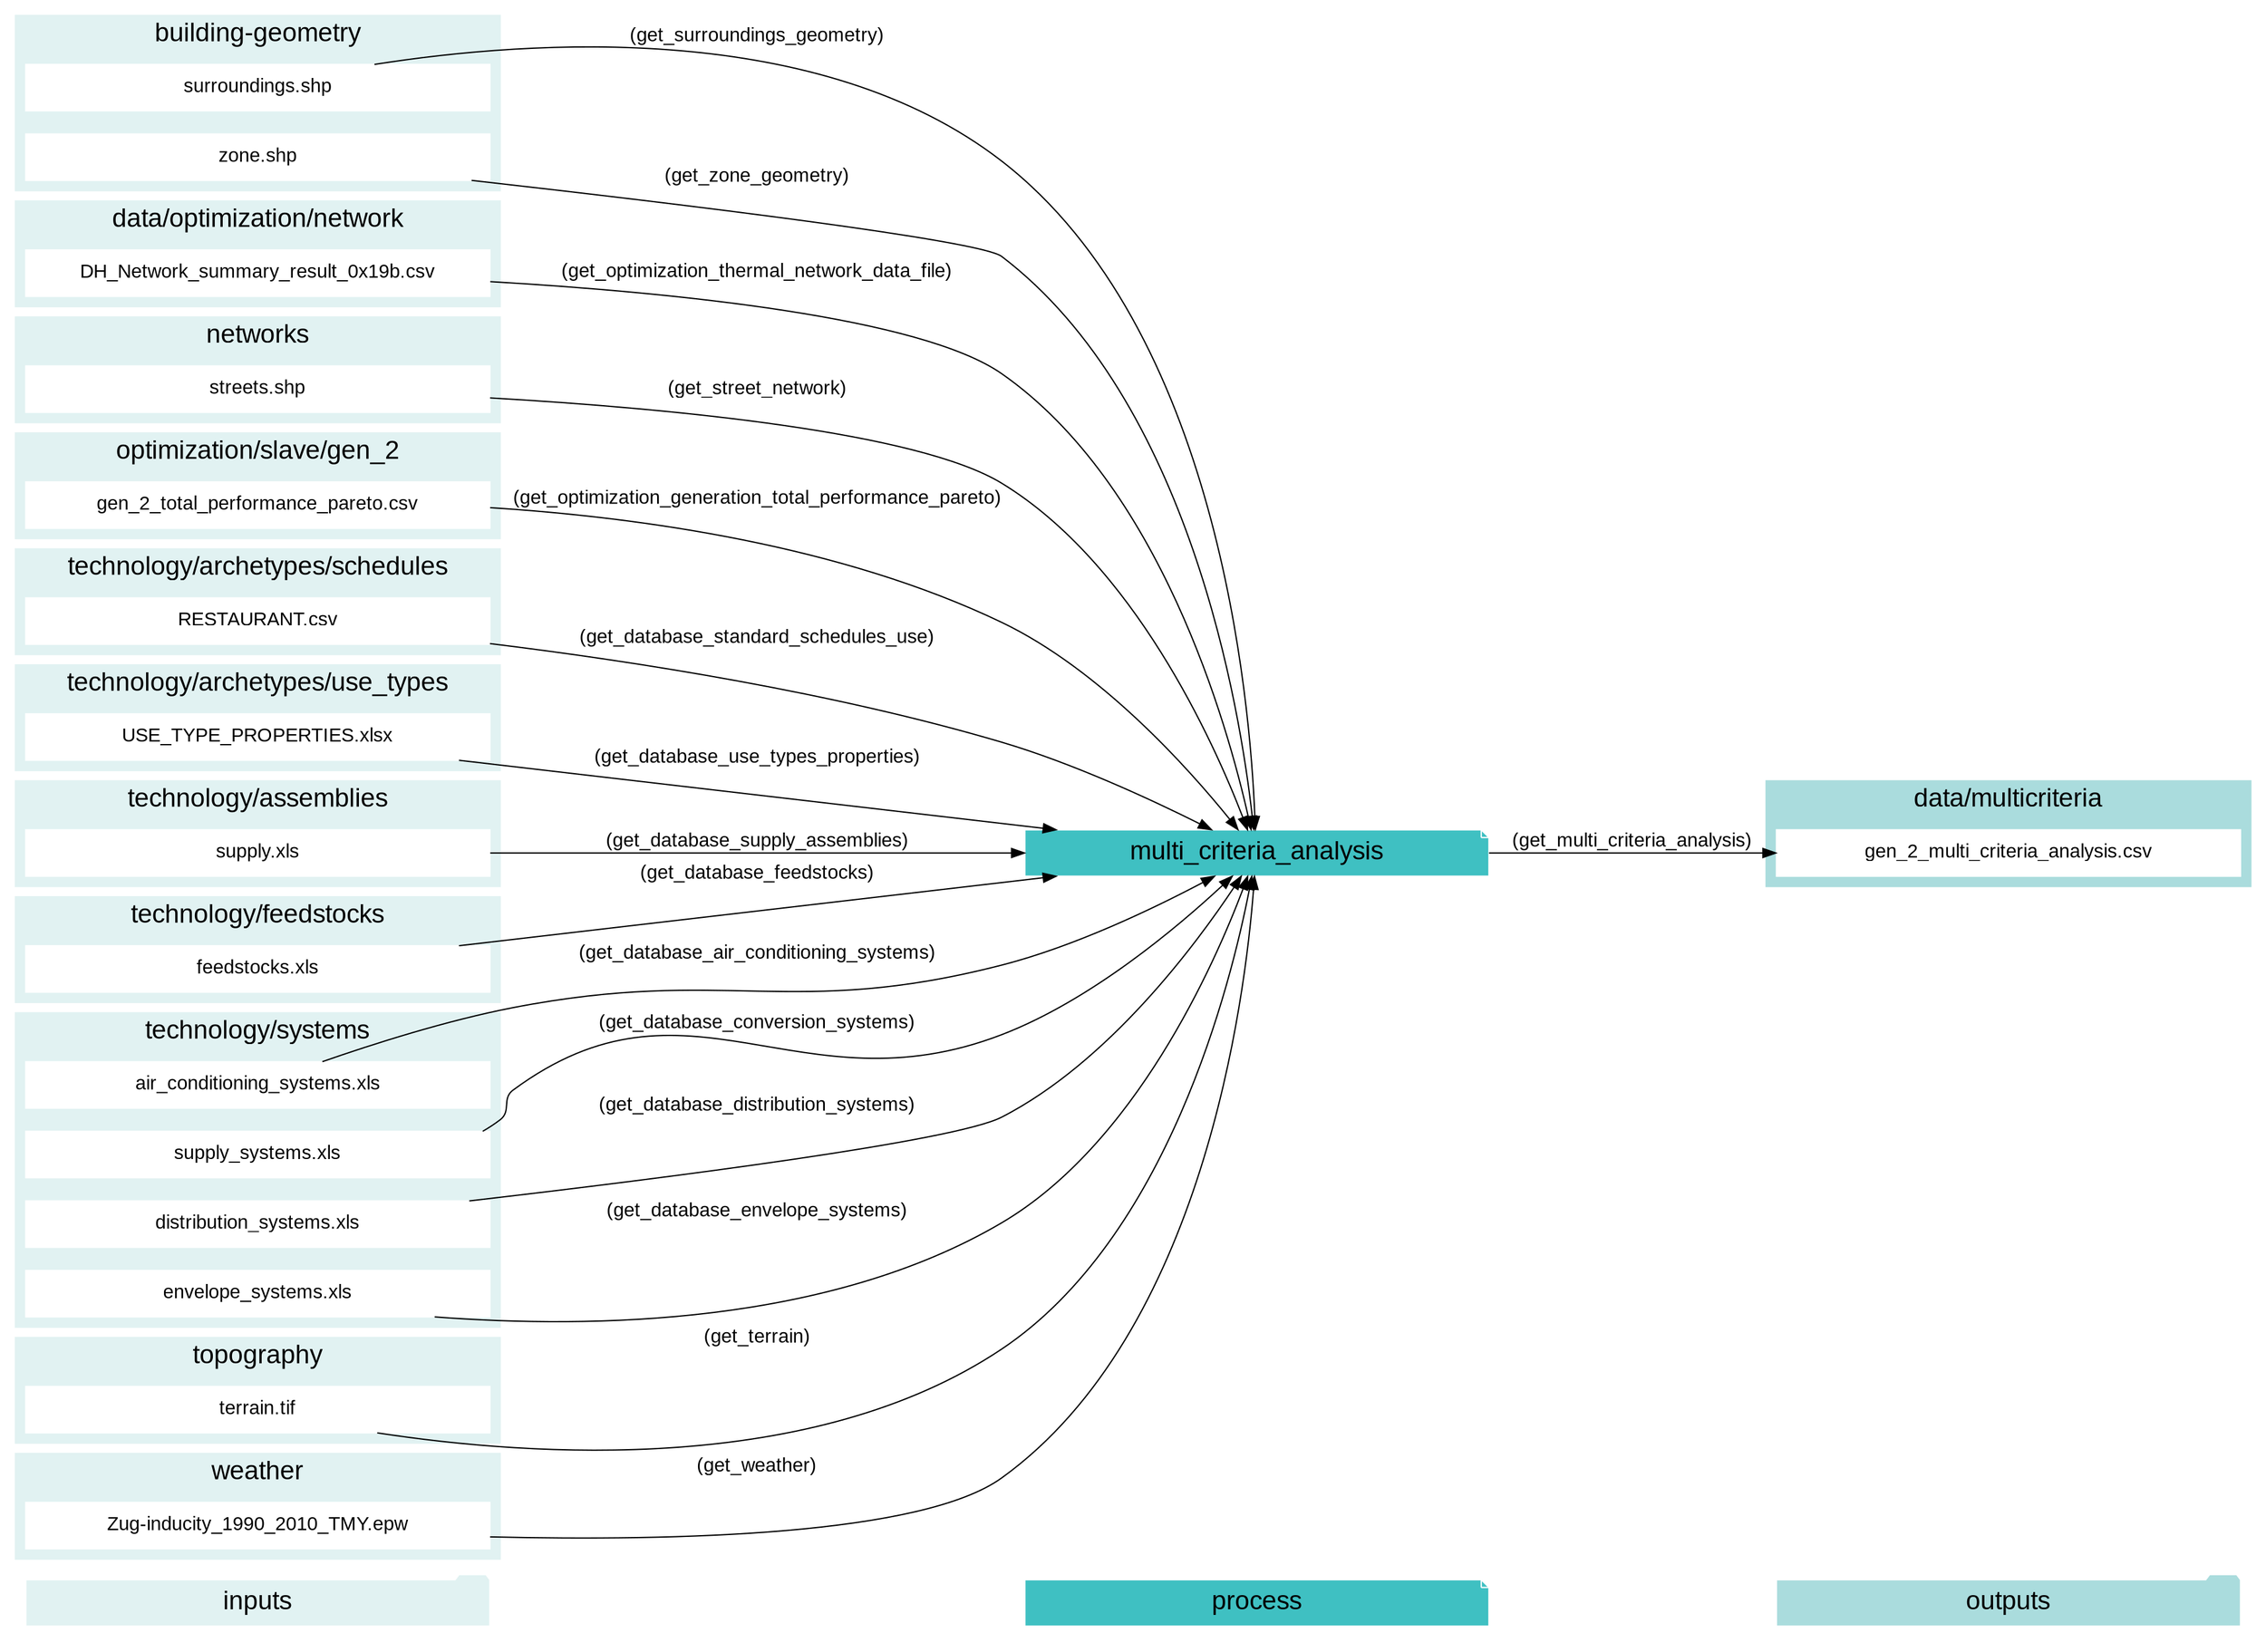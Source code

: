 digraph trace_inputlocator {
    rankdir="LR";
    graph [overlap=false, fontname=arial];
    node [shape=box, style=filled, color=white, fontsize=15, fontname=arial, fixedsize=true, width=5];
    edge [fontname=arial, fontsize = 15]
    newrank=true
    subgraph cluster_legend {
    fontsize=25
    style=invis
    "process"[style=filled, fillcolor="#3FC0C2", shape=note, fontsize=20, fontname="arial"]
    "inputs" [style=filled, shape=folder, color=white, fillcolor="#E1F2F2", fontsize=20]
    "outputs"[style=filled, shape=folder, color=white, fillcolor="#aadcdd", fontsize=20]
    "inputs"->"process"[style=invis]
    "process"->"outputs"[style=invis]
    }
    "multi_criteria_analysis"[style=filled, color=white, fillcolor="#3FC0C2", shape=note, fontsize=20, fontname=arial];
    subgraph cluster_0_in {
        style = filled;
        color = "#E1F2F2";
        fontsize = 20;
        rank=same;
        label="building-geometry";
        "surroundings.shp"
        "zone.shp"
    }
    subgraph cluster_1_out {
        style = filled;
        color = "#aadcdd";
        fontsize = 20;
        rank=same;
        label="data/multicriteria";
        "gen_2_multi_criteria_analysis.csv"
    }
    subgraph cluster_2_in {
        style = filled;
        color = "#E1F2F2";
        fontsize = 20;
        rank=same;
        label="data/optimization/network";
        "DH_Network_summary_result_0x19b.csv"
    }
    subgraph cluster_3_in {
        style = filled;
        color = "#E1F2F2";
        fontsize = 20;
        rank=same;
        label="networks";
        "streets.shp"
    }
    subgraph cluster_4_in {
        style = filled;
        color = "#E1F2F2";
        fontsize = 20;
        rank=same;
        label="optimization/slave/gen_2";
        "gen_2_total_performance_pareto.csv"
    }
    subgraph cluster_5_in {
        style = filled;
        color = "#E1F2F2";
        fontsize = 20;
        rank=same;
        label="technology/archetypes/schedules";
        "RESTAURANT.csv"
    }
    subgraph cluster_6_in {
        style = filled;
        color = "#E1F2F2";
        fontsize = 20;
        rank=same;
        label="technology/archetypes/use_types";
        "USE_TYPE_PROPERTIES.xlsx"
    }
    subgraph cluster_7_in {
        style = filled;
        color = "#E1F2F2";
        fontsize = 20;
        rank=same;
        label="technology/assemblies";
        "supply.xls"
    }
    subgraph cluster_8_in {
        style = filled;
        color = "#E1F2F2";
        fontsize = 20;
        rank=same;
        label="technology/feedstocks";
        "feedstocks.xls"
    }
    subgraph cluster_9_in {
        style = filled;
        color = "#E1F2F2";
        fontsize = 20;
        rank=same;
        label="technology/systems";
        "air_conditioning_systems.xls"
        "supply_systems.xls"
        "distribution_systems.xls"
        "envelope_systems.xls"
    }
    subgraph cluster_10_in {
        style = filled;
        color = "#E1F2F2";
        fontsize = 20;
        rank=same;
        label="topography";
        "terrain.tif"
    }
    subgraph cluster_11_in {
        style = filled;
        color = "#E1F2F2";
        fontsize = 20;
        rank=same;
        label="weather";
        "Zug-inducity_1990_2010_TMY.epw"
    }
    "air_conditioning_systems.xls" -> "multi_criteria_analysis"[label="(get_database_air_conditioning_systems)"]
    "supply_systems.xls" -> "multi_criteria_analysis"[label="(get_database_conversion_systems)"]
    "distribution_systems.xls" -> "multi_criteria_analysis"[label="(get_database_distribution_systems)"]
    "envelope_systems.xls" -> "multi_criteria_analysis"[label="(get_database_envelope_systems)"]
    "feedstocks.xls" -> "multi_criteria_analysis"[label="(get_database_feedstocks)"]
    "RESTAURANT.csv" -> "multi_criteria_analysis"[label="(get_database_standard_schedules_use)"]
    "supply.xls" -> "multi_criteria_analysis"[label="(get_database_supply_assemblies)"]
    "USE_TYPE_PROPERTIES.xlsx" -> "multi_criteria_analysis"[label="(get_database_use_types_properties)"]
    "gen_2_total_performance_pareto.csv" -> "multi_criteria_analysis"[label="(get_optimization_generation_total_performance_pareto)"]
    "DH_Network_summary_result_0x19b.csv" -> "multi_criteria_analysis"[label="(get_optimization_thermal_network_data_file)"]
    "streets.shp" -> "multi_criteria_analysis"[label="(get_street_network)"]
    "surroundings.shp" -> "multi_criteria_analysis"[label="(get_surroundings_geometry)"]
    "terrain.tif" -> "multi_criteria_analysis"[label="(get_terrain)"]
    "Zug-inducity_1990_2010_TMY.epw" -> "multi_criteria_analysis"[label="(get_weather)"]
    "zone.shp" -> "multi_criteria_analysis"[label="(get_zone_geometry)"]
    "multi_criteria_analysis" -> "gen_2_multi_criteria_analysis.csv"[label="(get_multi_criteria_analysis)"]
    }